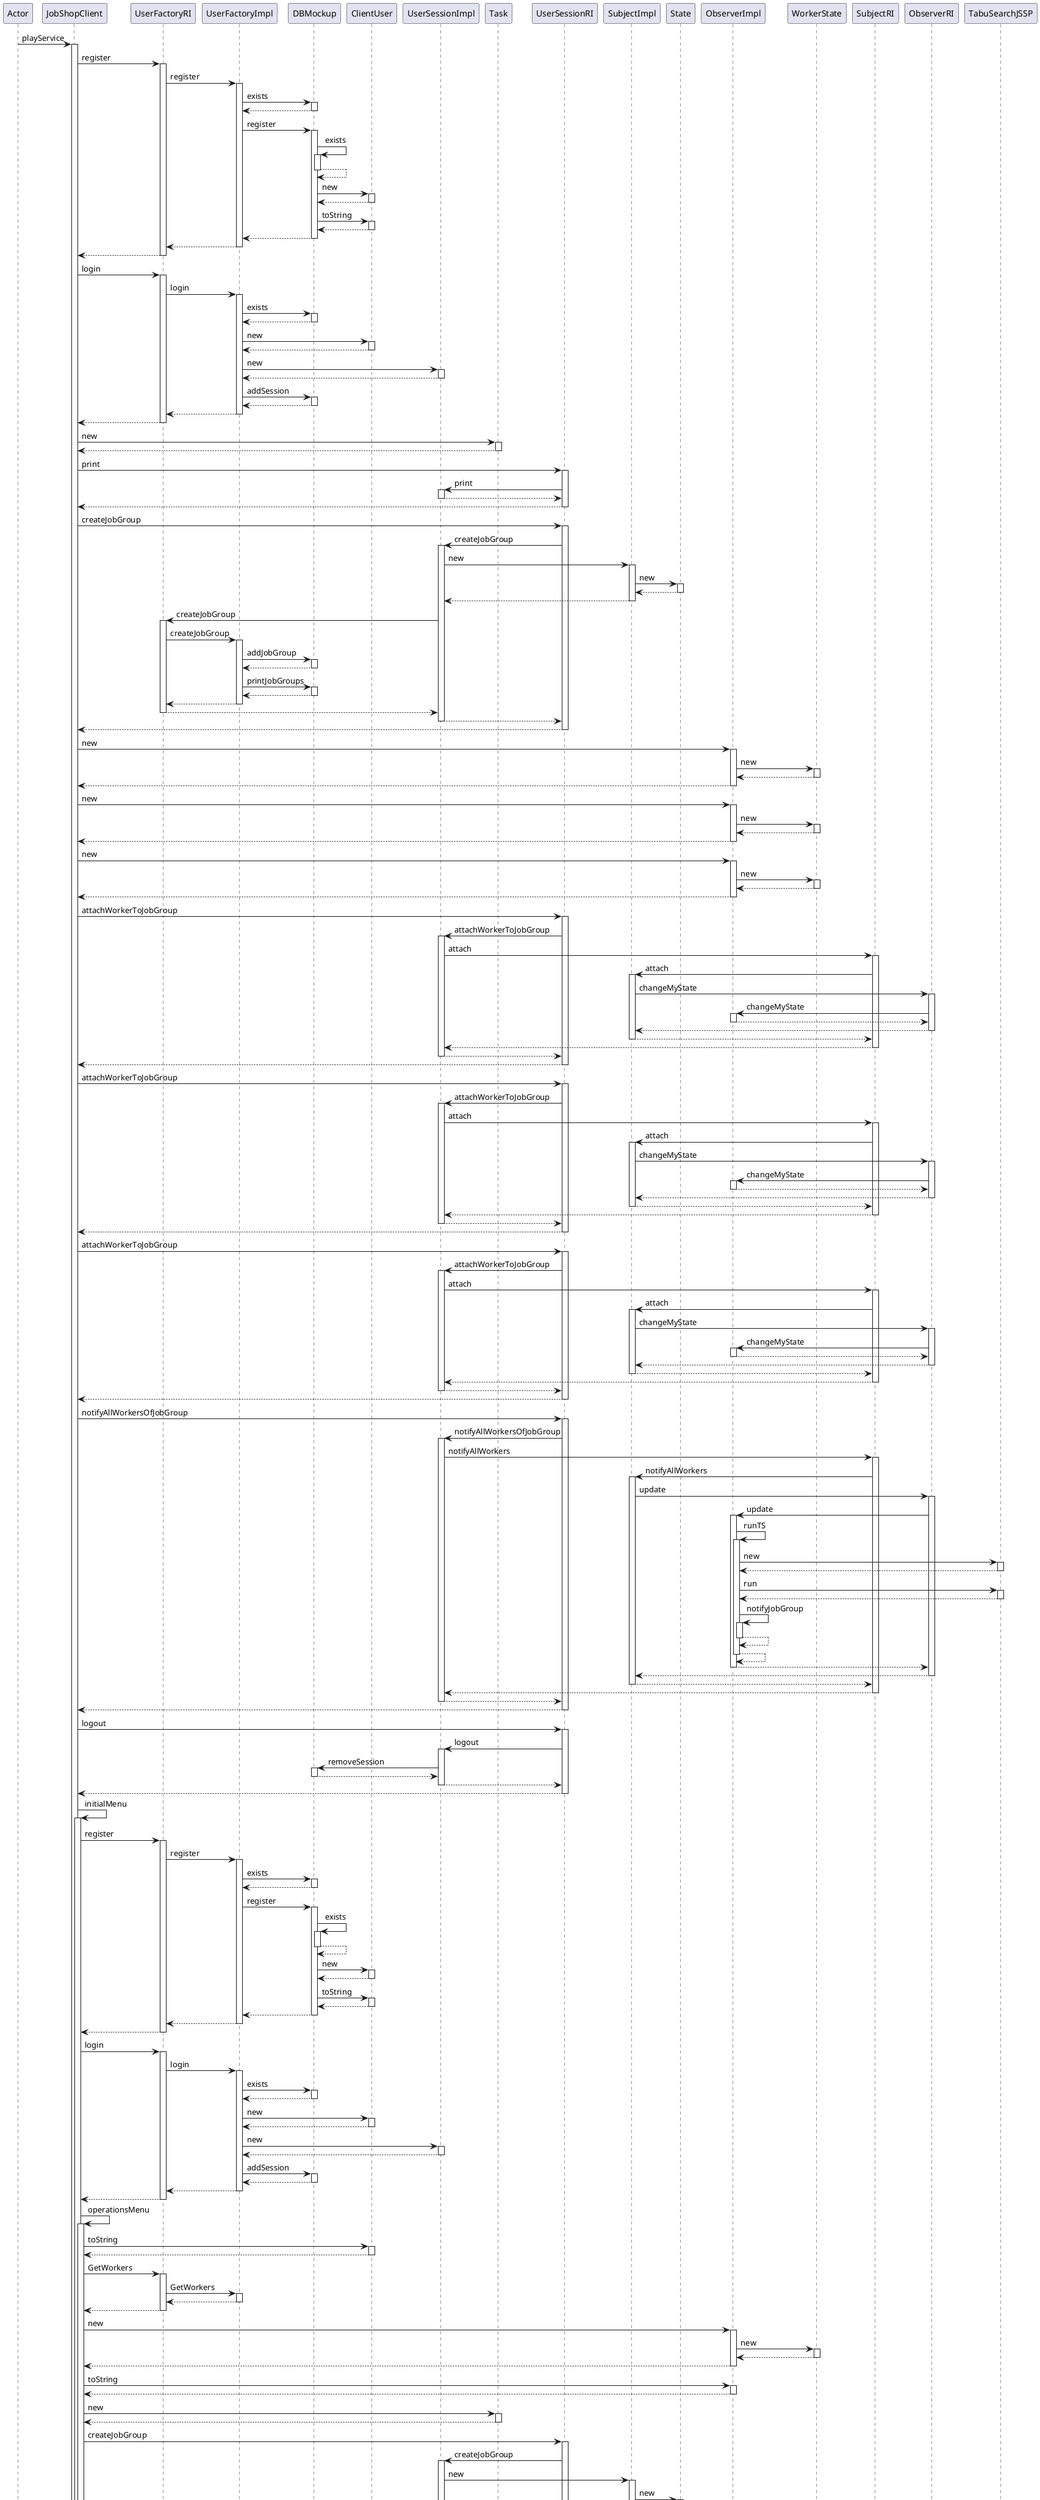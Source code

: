 @startuml
participant Actor
Actor -> JobShopClient : playService
activate JobShopClient
JobShopClient -> UserFactoryRI : register
activate UserFactoryRI
UserFactoryRI -> UserFactoryImpl : register
activate UserFactoryImpl
UserFactoryImpl -> DBMockup : exists
activate DBMockup
DBMockup --> UserFactoryImpl
deactivate DBMockup
UserFactoryImpl -> DBMockup : register
activate DBMockup
DBMockup -> DBMockup : exists
activate DBMockup
DBMockup --> DBMockup
deactivate DBMockup
DBMockup -> ClientUser : new
activate ClientUser
ClientUser --> DBMockup
deactivate ClientUser
DBMockup -> ClientUser : toString
activate ClientUser
ClientUser --> DBMockup
deactivate ClientUser
DBMockup --> UserFactoryImpl
deactivate DBMockup
UserFactoryImpl --> UserFactoryRI
deactivate UserFactoryImpl
UserFactoryRI --> JobShopClient
deactivate UserFactoryRI
JobShopClient -> UserFactoryRI : login
activate UserFactoryRI
UserFactoryRI -> UserFactoryImpl : login
activate UserFactoryImpl
UserFactoryImpl -> DBMockup : exists
activate DBMockup
DBMockup --> UserFactoryImpl
deactivate DBMockup
UserFactoryImpl -> ClientUser : new
activate ClientUser
ClientUser --> UserFactoryImpl
deactivate ClientUser
UserFactoryImpl -> UserSessionImpl : new
activate UserSessionImpl
UserSessionImpl --> UserFactoryImpl
deactivate UserSessionImpl
UserFactoryImpl -> DBMockup : addSession
activate DBMockup
DBMockup --> UserFactoryImpl
deactivate DBMockup
UserFactoryImpl --> UserFactoryRI
deactivate UserFactoryImpl
UserFactoryRI --> JobShopClient
deactivate UserFactoryRI
JobShopClient -> Task : new
activate Task
Task --> JobShopClient
deactivate Task
JobShopClient -> UserSessionRI : print
activate UserSessionRI
UserSessionRI -> UserSessionImpl : print
activate UserSessionImpl
UserSessionImpl --> UserSessionRI
deactivate UserSessionImpl
UserSessionRI --> JobShopClient
deactivate UserSessionRI
JobShopClient -> UserSessionRI : createJobGroup
activate UserSessionRI
UserSessionRI -> UserSessionImpl : createJobGroup
activate UserSessionImpl
UserSessionImpl -> SubjectImpl : new
activate SubjectImpl
SubjectImpl -> State : new
activate State
State --> SubjectImpl
deactivate State
SubjectImpl --> UserSessionImpl
deactivate SubjectImpl
UserSessionImpl -> UserFactoryRI : createJobGroup
activate UserFactoryRI
UserFactoryRI -> UserFactoryImpl : createJobGroup
activate UserFactoryImpl
UserFactoryImpl -> DBMockup : addJobGroup
activate DBMockup
DBMockup --> UserFactoryImpl
deactivate DBMockup
UserFactoryImpl -> DBMockup : printJobGroups
activate DBMockup
DBMockup --> UserFactoryImpl
deactivate DBMockup
UserFactoryImpl --> UserFactoryRI
deactivate UserFactoryImpl
UserFactoryRI --> UserSessionImpl
deactivate UserFactoryRI
UserSessionImpl --> UserSessionRI
deactivate UserSessionImpl
UserSessionRI --> JobShopClient
deactivate UserSessionRI
JobShopClient -> ObserverImpl : new
activate ObserverImpl
ObserverImpl -> WorkerState : new
activate WorkerState
WorkerState --> ObserverImpl
deactivate WorkerState
ObserverImpl --> JobShopClient
deactivate ObserverImpl
JobShopClient -> ObserverImpl : new
activate ObserverImpl
ObserverImpl -> WorkerState : new
activate WorkerState
WorkerState --> ObserverImpl
deactivate WorkerState
ObserverImpl --> JobShopClient
deactivate ObserverImpl
JobShopClient -> ObserverImpl : new
activate ObserverImpl
ObserverImpl -> WorkerState : new
activate WorkerState
WorkerState --> ObserverImpl
deactivate WorkerState
ObserverImpl --> JobShopClient
deactivate ObserverImpl
JobShopClient -> UserSessionRI : attachWorkerToJobGroup
activate UserSessionRI
UserSessionRI -> UserSessionImpl : attachWorkerToJobGroup
activate UserSessionImpl
UserSessionImpl -> SubjectRI : attach
activate SubjectRI
SubjectRI -> SubjectImpl : attach
activate SubjectImpl
SubjectImpl -> ObserverRI : changeMyState
activate ObserverRI
ObserverRI -> ObserverImpl : changeMyState
activate ObserverImpl
ObserverImpl --> ObserverRI
deactivate ObserverImpl
ObserverRI --> SubjectImpl
deactivate ObserverRI
SubjectImpl --> SubjectRI
deactivate SubjectImpl
SubjectRI --> UserSessionImpl
deactivate SubjectRI
UserSessionImpl --> UserSessionRI
deactivate UserSessionImpl
UserSessionRI --> JobShopClient
deactivate UserSessionRI
JobShopClient -> UserSessionRI : attachWorkerToJobGroup
activate UserSessionRI
UserSessionRI -> UserSessionImpl : attachWorkerToJobGroup
activate UserSessionImpl
UserSessionImpl -> SubjectRI : attach
activate SubjectRI
SubjectRI -> SubjectImpl : attach
activate SubjectImpl
SubjectImpl -> ObserverRI : changeMyState
activate ObserverRI
ObserverRI -> ObserverImpl : changeMyState
activate ObserverImpl
ObserverImpl --> ObserverRI
deactivate ObserverImpl
ObserverRI --> SubjectImpl
deactivate ObserverRI
SubjectImpl --> SubjectRI
deactivate SubjectImpl
SubjectRI --> UserSessionImpl
deactivate SubjectRI
UserSessionImpl --> UserSessionRI
deactivate UserSessionImpl
UserSessionRI --> JobShopClient
deactivate UserSessionRI
JobShopClient -> UserSessionRI : attachWorkerToJobGroup
activate UserSessionRI
UserSessionRI -> UserSessionImpl : attachWorkerToJobGroup
activate UserSessionImpl
UserSessionImpl -> SubjectRI : attach
activate SubjectRI
SubjectRI -> SubjectImpl : attach
activate SubjectImpl
SubjectImpl -> ObserverRI : changeMyState
activate ObserverRI
ObserverRI -> ObserverImpl : changeMyState
activate ObserverImpl
ObserverImpl --> ObserverRI
deactivate ObserverImpl
ObserverRI --> SubjectImpl
deactivate ObserverRI
SubjectImpl --> SubjectRI
deactivate SubjectImpl
SubjectRI --> UserSessionImpl
deactivate SubjectRI
UserSessionImpl --> UserSessionRI
deactivate UserSessionImpl
UserSessionRI --> JobShopClient
deactivate UserSessionRI
JobShopClient -> UserSessionRI : notifyAllWorkersOfJobGroup
activate UserSessionRI
UserSessionRI -> UserSessionImpl : notifyAllWorkersOfJobGroup
activate UserSessionImpl
UserSessionImpl -> SubjectRI : notifyAllWorkers
activate SubjectRI
SubjectRI -> SubjectImpl : notifyAllWorkers
activate SubjectImpl
SubjectImpl -> ObserverRI : update
activate ObserverRI
ObserverRI -> ObserverImpl : update
activate ObserverImpl
ObserverImpl -> ObserverImpl : runTS
activate ObserverImpl
ObserverImpl -> TabuSearchJSSP : new
activate TabuSearchJSSP
TabuSearchJSSP --> ObserverImpl
deactivate TabuSearchJSSP
ObserverImpl -> TabuSearchJSSP : run
activate TabuSearchJSSP
TabuSearchJSSP --> ObserverImpl
deactivate TabuSearchJSSP
ObserverImpl -> ObserverImpl : notifyJobGroup
activate ObserverImpl
ObserverImpl --> ObserverImpl
deactivate ObserverImpl
ObserverImpl --> ObserverImpl
deactivate ObserverImpl
ObserverImpl --> ObserverRI
deactivate ObserverImpl
ObserverRI --> SubjectImpl
deactivate ObserverRI
SubjectImpl --> SubjectRI
deactivate SubjectImpl
SubjectRI --> UserSessionImpl
deactivate SubjectRI
UserSessionImpl --> UserSessionRI
deactivate UserSessionImpl
UserSessionRI --> JobShopClient
deactivate UserSessionRI
JobShopClient -> UserSessionRI : logout
activate UserSessionRI
UserSessionRI -> UserSessionImpl : logout
activate UserSessionImpl
UserSessionImpl -> DBMockup : removeSession
activate DBMockup
DBMockup --> UserSessionImpl
deactivate DBMockup
UserSessionImpl --> UserSessionRI
deactivate UserSessionImpl
UserSessionRI --> JobShopClient
deactivate UserSessionRI
JobShopClient -> JobShopClient : initialMenu
activate JobShopClient
JobShopClient -> UserFactoryRI : register
activate UserFactoryRI
UserFactoryRI -> UserFactoryImpl : register
activate UserFactoryImpl
UserFactoryImpl -> DBMockup : exists
activate DBMockup
DBMockup --> UserFactoryImpl
deactivate DBMockup
UserFactoryImpl -> DBMockup : register
activate DBMockup
DBMockup -> DBMockup : exists
activate DBMockup
DBMockup --> DBMockup
deactivate DBMockup
DBMockup -> ClientUser : new
activate ClientUser
ClientUser --> DBMockup
deactivate ClientUser
DBMockup -> ClientUser : toString
activate ClientUser
ClientUser --> DBMockup
deactivate ClientUser
DBMockup --> UserFactoryImpl
deactivate DBMockup
UserFactoryImpl --> UserFactoryRI
deactivate UserFactoryImpl
UserFactoryRI --> JobShopClient
deactivate UserFactoryRI
JobShopClient -> UserFactoryRI : login
activate UserFactoryRI
UserFactoryRI -> UserFactoryImpl : login
activate UserFactoryImpl
UserFactoryImpl -> DBMockup : exists
activate DBMockup
DBMockup --> UserFactoryImpl
deactivate DBMockup
UserFactoryImpl -> ClientUser : new
activate ClientUser
ClientUser --> UserFactoryImpl
deactivate ClientUser
UserFactoryImpl -> UserSessionImpl : new
activate UserSessionImpl
UserSessionImpl --> UserFactoryImpl
deactivate UserSessionImpl
UserFactoryImpl -> DBMockup : addSession
activate DBMockup
DBMockup --> UserFactoryImpl
deactivate DBMockup
UserFactoryImpl --> UserFactoryRI
deactivate UserFactoryImpl
UserFactoryRI --> JobShopClient
deactivate UserFactoryRI
JobShopClient -> JobShopClient : operationsMenu
activate JobShopClient
JobShopClient -> ClientUser : toString
activate ClientUser
ClientUser --> JobShopClient
deactivate ClientUser
JobShopClient -> UserFactoryRI : GetWorkers
activate UserFactoryRI
UserFactoryRI -> UserFactoryImpl : GetWorkers
activate UserFactoryImpl
UserFactoryImpl --> UserFactoryRI
deactivate UserFactoryImpl
UserFactoryRI --> JobShopClient
deactivate UserFactoryRI
JobShopClient -> ObserverImpl : new
activate ObserverImpl
ObserverImpl -> WorkerState : new
activate WorkerState
WorkerState --> ObserverImpl
deactivate WorkerState
ObserverImpl --> JobShopClient
deactivate ObserverImpl
JobShopClient -> ObserverImpl : toString
activate ObserverImpl
ObserverImpl --> JobShopClient
deactivate ObserverImpl
JobShopClient -> Task : new
activate Task
Task --> JobShopClient
deactivate Task
JobShopClient -> UserSessionRI : createJobGroup
activate UserSessionRI
UserSessionRI -> UserSessionImpl : createJobGroup
activate UserSessionImpl
UserSessionImpl -> SubjectImpl : new
activate SubjectImpl
SubjectImpl -> State : new
activate State
State --> SubjectImpl
deactivate State
SubjectImpl --> UserSessionImpl
deactivate SubjectImpl
UserSessionImpl -> UserFactoryRI : createJobGroup
activate UserFactoryRI
UserFactoryRI -> UserFactoryImpl : createJobGroup
activate UserFactoryImpl
UserFactoryImpl -> DBMockup : addJobGroup
activate DBMockup
DBMockup --> UserFactoryImpl
deactivate DBMockup
UserFactoryImpl -> DBMockup : printJobGroups
activate DBMockup
DBMockup --> UserFactoryImpl
deactivate DBMockup
UserFactoryImpl --> UserFactoryRI
deactivate UserFactoryImpl
UserFactoryRI --> UserSessionImpl
deactivate UserFactoryRI
UserSessionImpl --> UserSessionRI
deactivate UserSessionImpl
UserSessionRI --> JobShopClient
deactivate UserSessionRI
JobShopClient -> UserFactoryRI : listJobGroups
activate UserFactoryRI
UserFactoryRI -> UserFactoryImpl : listJobGroups
activate UserFactoryImpl
UserFactoryImpl -> DBMockup : printJobGroups
activate DBMockup
DBMockup --> UserFactoryImpl
deactivate DBMockup
UserFactoryImpl --> UserFactoryRI
deactivate UserFactoryImpl
UserFactoryRI --> JobShopClient
deactivate UserFactoryRI
JobShopClient -> UserSessionRI : logout
activate UserSessionRI
UserSessionRI -> UserSessionImpl : logout
activate UserSessionImpl
UserSessionImpl -> DBMockup : removeSession
activate DBMockup
DBMockup --> UserSessionImpl
deactivate DBMockup
UserSessionImpl --> UserSessionRI
deactivate UserSessionImpl
UserSessionRI --> JobShopClient
deactivate UserSessionRI
JobShopClient --> JobShopClient
deactivate JobShopClient
JobShopClient --> JobShopClient
deactivate JobShopClient
return
@enduml